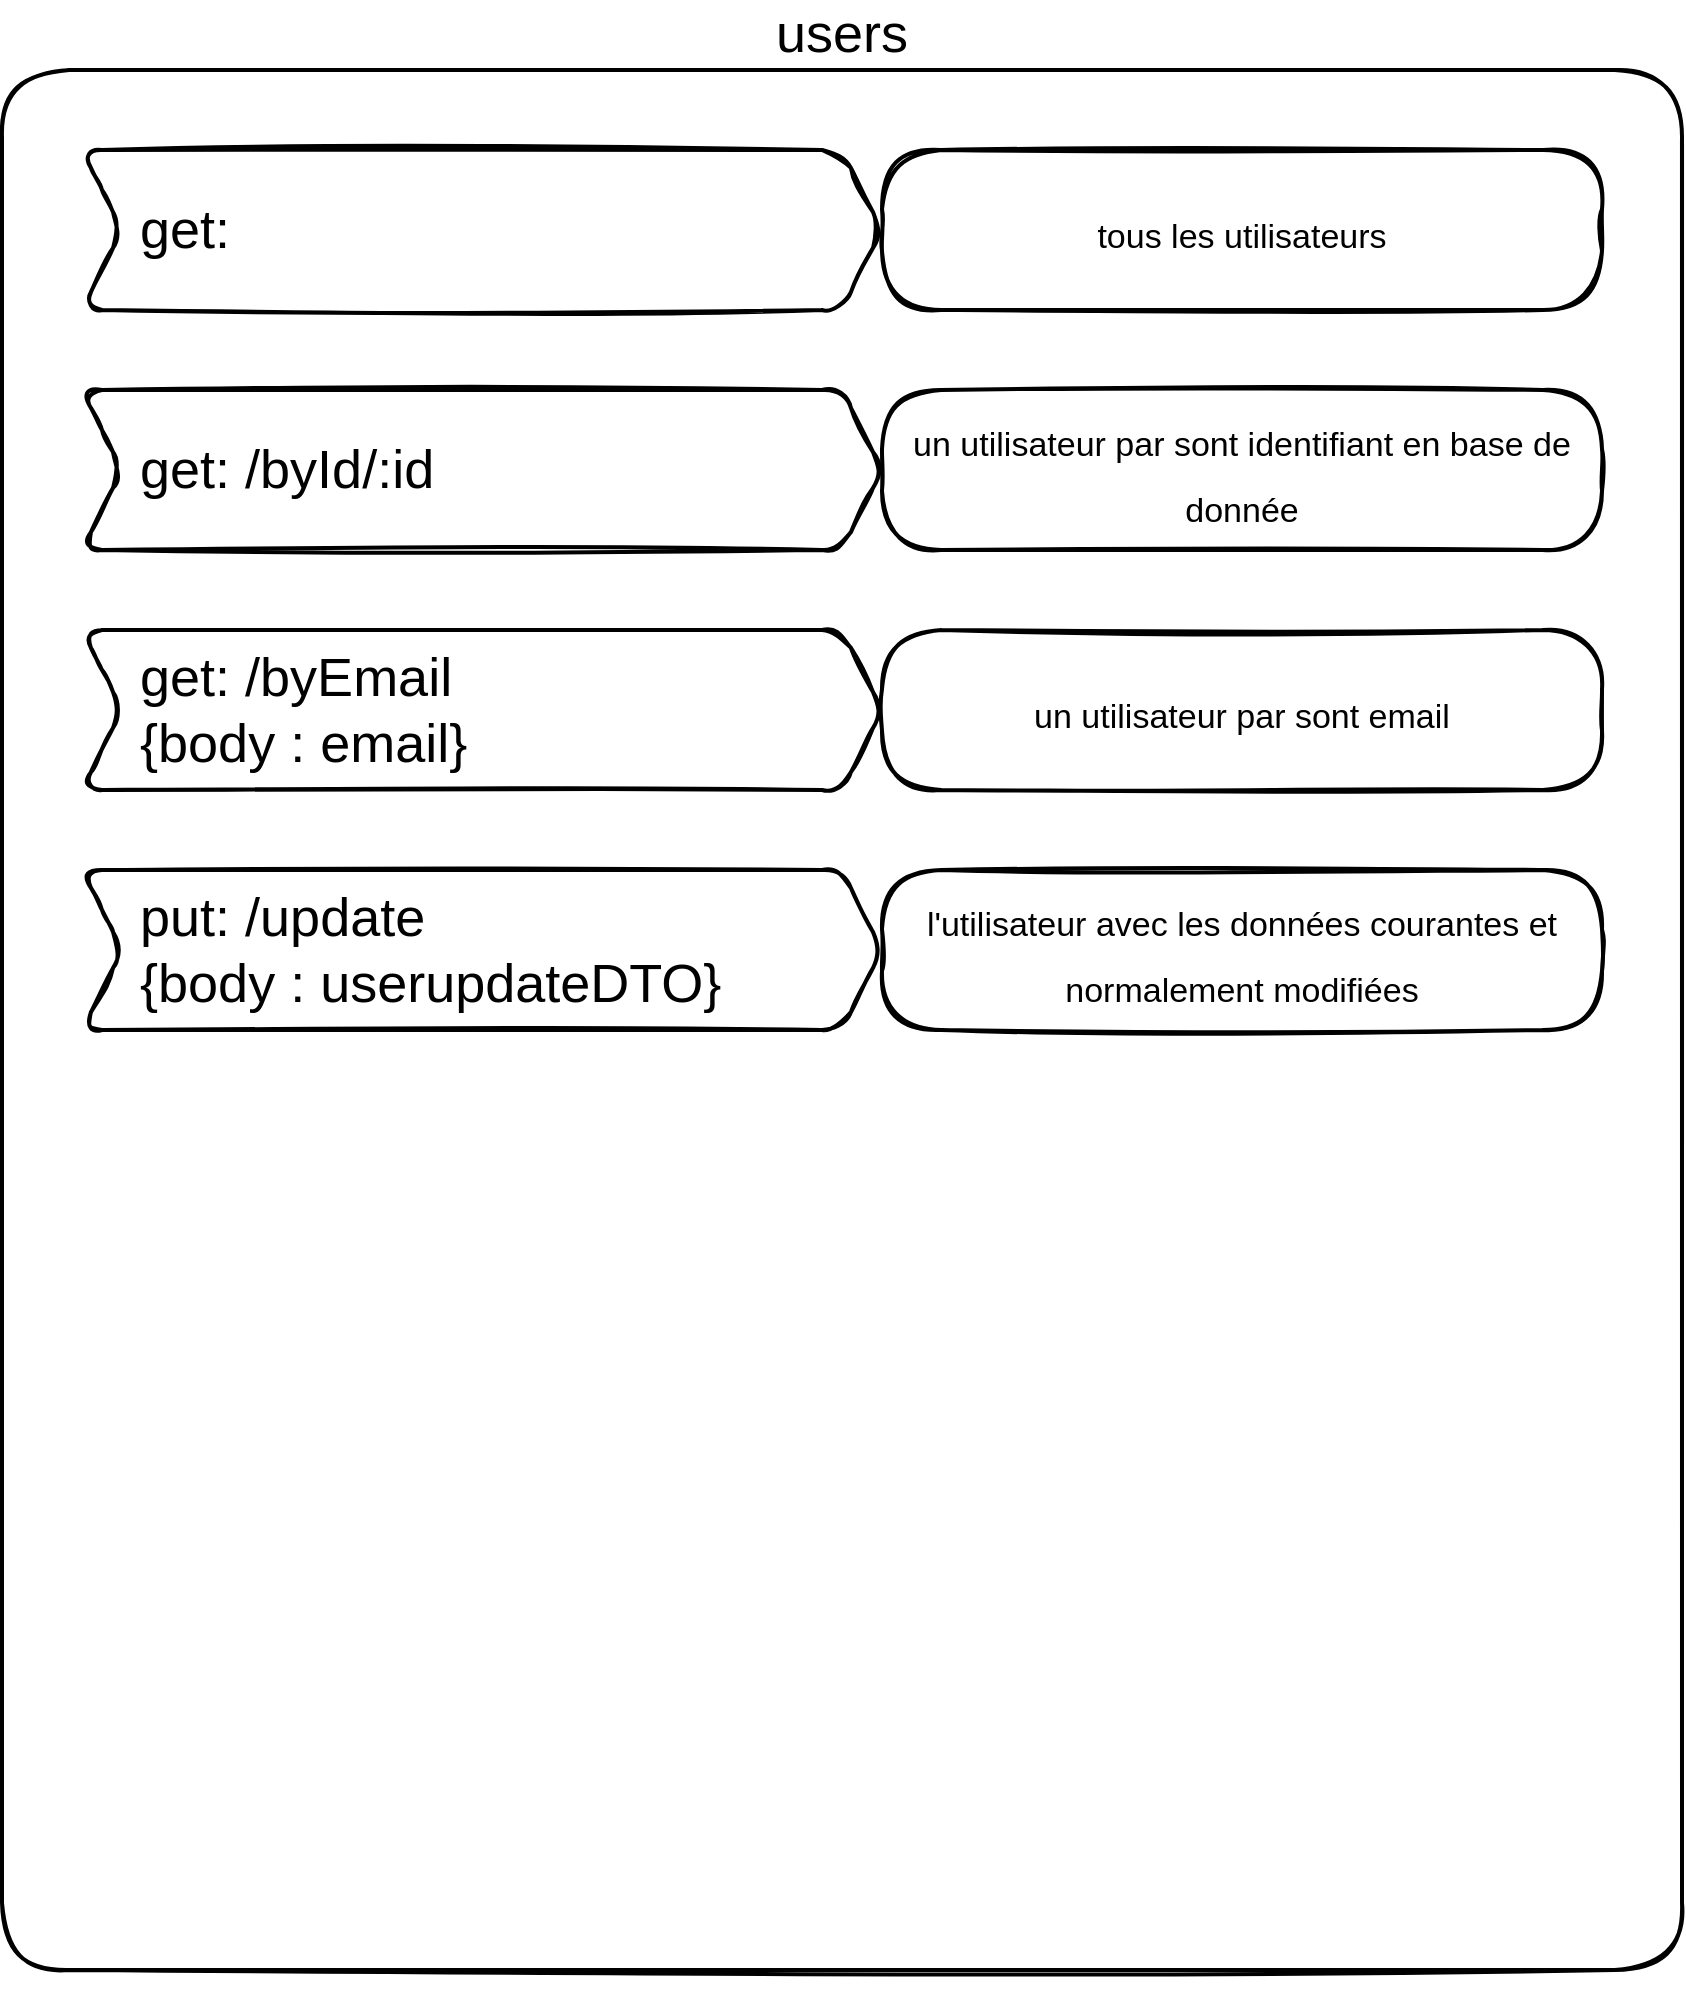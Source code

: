 <mxfile version="20.2.8" type="device"><diagram id="Zq0QNEcb2RGcjsbtYzGF" name="Page-1"><mxGraphModel dx="1422" dy="875" grid="1" gridSize="10" guides="1" tooltips="1" connect="1" arrows="1" fold="1" page="1" pageScale="1" pageWidth="827" pageHeight="1169" math="0" shadow="0"><root><mxCell id="0"/><mxCell id="1" parent="0"/><mxCell id="twmZEselBYsxAKCK5MDp-1" value="users" style="rounded=1;whiteSpace=wrap;html=1;labelPosition=center;verticalLabelPosition=top;align=center;verticalAlign=bottom;fontSize=27;fillColor=none;strokeWidth=2;shadow=0;sketch=1;glass=0;arcSize=4;" parent="1" vertex="1"><mxGeometry x="40" y="120" width="840" height="950" as="geometry"/></mxCell><mxCell id="twmZEselBYsxAKCK5MDp-2" value="get:" style="shape=step;perimeter=stepPerimeter;whiteSpace=wrap;html=1;fixedSize=1;rounded=1;shadow=0;glass=0;sketch=1;strokeWidth=2;fontSize=27;fillColor=none;align=left;spacingLeft=27;" parent="1" vertex="1"><mxGeometry x="80" y="160" width="400" height="80" as="geometry"/></mxCell><mxCell id="twmZEselBYsxAKCK5MDp-3" value="&lt;font style=&quot;font-size: 17px;&quot;&gt;tous les utilisateurs&lt;/font&gt;" style="rounded=1;whiteSpace=wrap;html=1;shadow=0;glass=0;sketch=1;strokeWidth=2;fontSize=27;fillColor=none;arcSize=37;" parent="1" vertex="1"><mxGeometry x="480" y="160" width="360" height="80" as="geometry"/></mxCell><mxCell id="twmZEselBYsxAKCK5MDp-5" value="&lt;font style=&quot;font-size: 17px;&quot;&gt;un utilisateur par sont identifiant en base de donnée&lt;/font&gt;" style="rounded=1;whiteSpace=wrap;html=1;shadow=0;glass=0;sketch=1;strokeWidth=2;fontSize=27;fillColor=none;arcSize=37;" parent="1" vertex="1"><mxGeometry x="480" y="280" width="360" height="80" as="geometry"/></mxCell><mxCell id="twmZEselBYsxAKCK5MDp-6" value="get: /byId/:id" style="shape=step;perimeter=stepPerimeter;whiteSpace=wrap;html=1;fixedSize=1;rounded=1;shadow=0;glass=0;sketch=1;strokeWidth=2;fontSize=27;fillColor=none;align=left;spacingLeft=27;" parent="1" vertex="1"><mxGeometry x="80" y="280" width="400" height="80" as="geometry"/></mxCell><mxCell id="twmZEselBYsxAKCK5MDp-7" value="&lt;font style=&quot;font-size: 17px;&quot;&gt;un utilisateur par sont email&lt;/font&gt;" style="rounded=1;whiteSpace=wrap;html=1;shadow=0;glass=0;sketch=1;strokeWidth=2;fontSize=27;fillColor=none;arcSize=37;" parent="1" vertex="1"><mxGeometry x="480" y="400" width="360" height="80" as="geometry"/></mxCell><mxCell id="twmZEselBYsxAKCK5MDp-8" value="get: /byEmail &lt;br&gt;{body : email}" style="shape=step;perimeter=stepPerimeter;whiteSpace=wrap;html=1;fixedSize=1;rounded=1;shadow=0;glass=0;sketch=1;strokeWidth=2;fontSize=27;fillColor=none;align=left;spacingLeft=27;" parent="1" vertex="1"><mxGeometry x="80" y="400" width="400" height="80" as="geometry"/></mxCell><mxCell id="twmZEselBYsxAKCK5MDp-9" style="edgeStyle=orthogonalEdgeStyle;rounded=0;orthogonalLoop=1;jettySize=auto;html=1;exitX=0.5;exitY=1;exitDx=0;exitDy=0;fontSize=17;" parent="1" source="twmZEselBYsxAKCK5MDp-1" target="twmZEselBYsxAKCK5MDp-1" edge="1"><mxGeometry relative="1" as="geometry"/></mxCell><mxCell id="1dDqSp1kLWCBnG5hGsnd-1" value="put: /update &lt;br&gt;{body : userupdateDTO}" style="shape=step;perimeter=stepPerimeter;whiteSpace=wrap;html=1;fixedSize=1;rounded=1;shadow=0;glass=0;sketch=1;strokeWidth=2;fontSize=27;fillColor=none;align=left;spacingLeft=27;" vertex="1" parent="1"><mxGeometry x="80" y="520" width="400" height="80" as="geometry"/></mxCell><mxCell id="1dDqSp1kLWCBnG5hGsnd-2" value="&lt;font style=&quot;font-size: 17px;&quot;&gt;l'utilisateur avec les données courantes et normalement modifiées&lt;/font&gt;" style="rounded=1;whiteSpace=wrap;html=1;shadow=0;glass=0;sketch=1;strokeWidth=2;fontSize=27;fillColor=none;arcSize=37;" vertex="1" parent="1"><mxGeometry x="480" y="520" width="360" height="80" as="geometry"/></mxCell></root></mxGraphModel></diagram></mxfile>